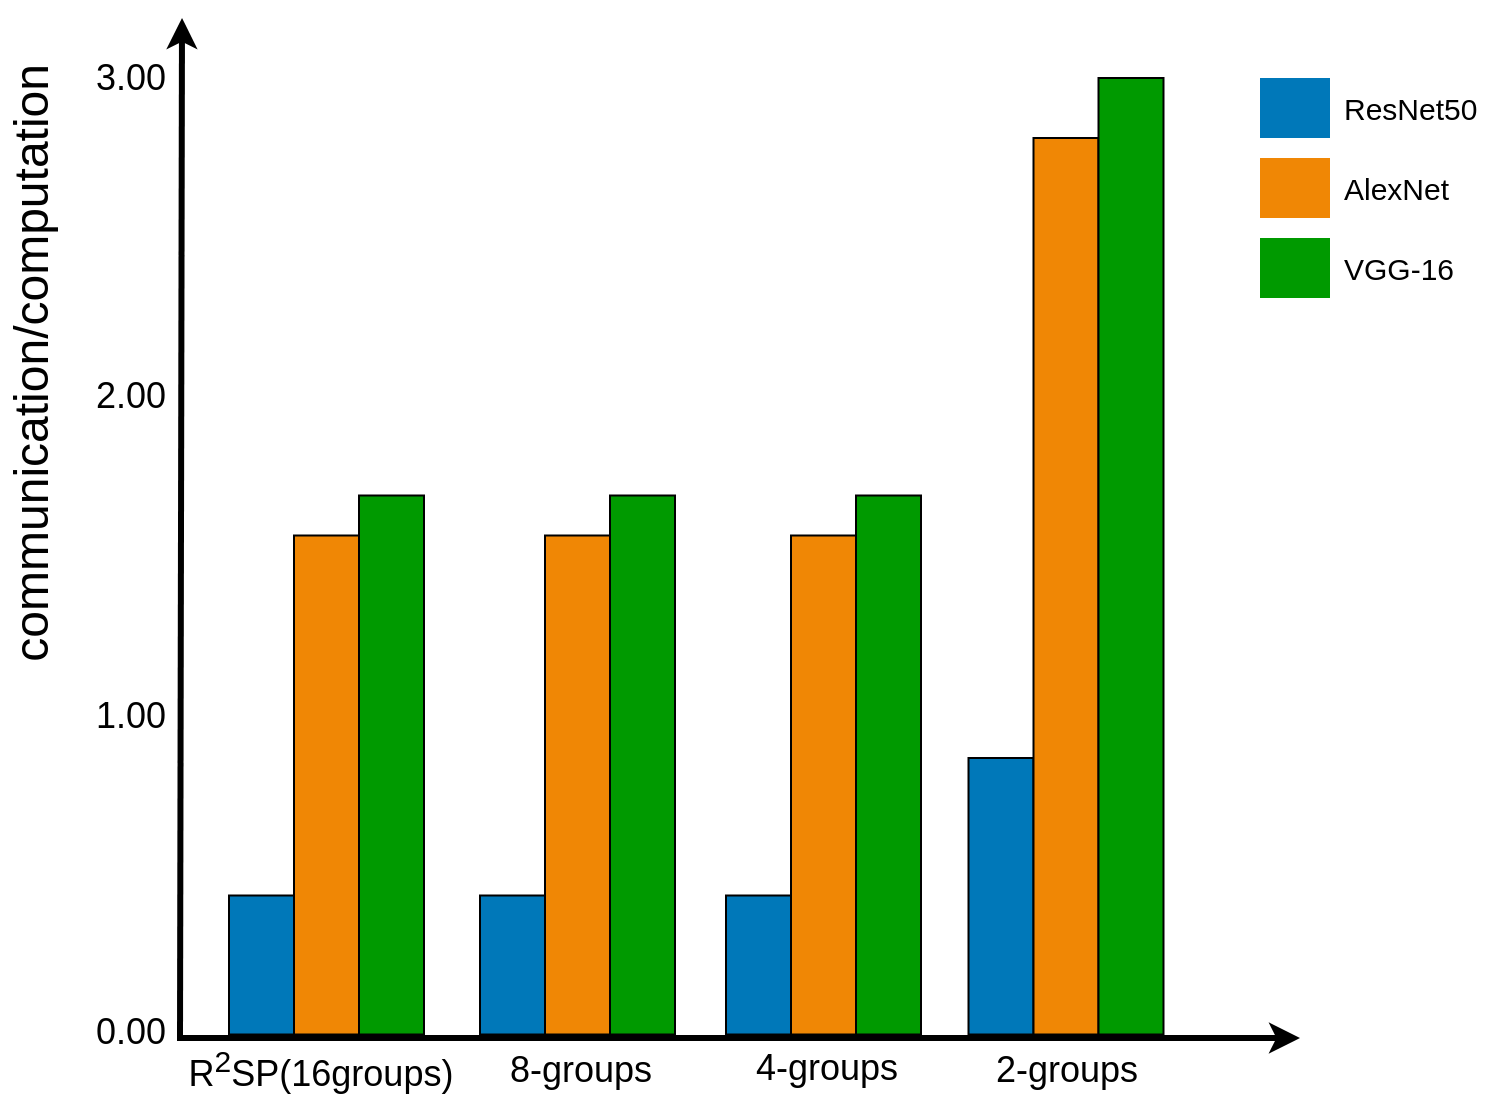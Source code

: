 <mxfile version="14.1.1" type="github">
  <diagram id="35s4OCsVY5bFKR_n7nO_" name="Page-1">
    <mxGraphModel dx="711" dy="1370" grid="1" gridSize="10" guides="1" tooltips="1" connect="1" arrows="1" fold="1" page="1" pageScale="1" pageWidth="827" pageHeight="1169" math="0" shadow="0">
      <root>
        <mxCell id="0" />
        <mxCell id="1" parent="0" />
        <mxCell id="LesvuERL6bsDx7-wBJUY-1" value="" style="edgeStyle=none;html=1;fontColor=#000000;strokeWidth=3;strokeColor=#000000;" edge="1" parent="1">
          <mxGeometry width="100" height="100" relative="1" as="geometry">
            <mxPoint x="2210" y="1600.5" as="sourcePoint" />
            <mxPoint x="2211" y="1090" as="targetPoint" />
          </mxGeometry>
        </mxCell>
        <mxCell id="LesvuERL6bsDx7-wBJUY-2" value="" style="edgeStyle=none;html=1;fontColor=#000000;strokeWidth=3;strokeColor=#000000;" edge="1" parent="1">
          <mxGeometry width="100" height="100" relative="1" as="geometry">
            <mxPoint x="2208.5" y="1600" as="sourcePoint" />
            <mxPoint x="2770" y="1600" as="targetPoint" />
          </mxGeometry>
        </mxCell>
        <mxCell id="LesvuERL6bsDx7-wBJUY-3" value="4-groups" style="text;spacingTop=-5;align=center;verticalAlign=middle;fontStyle=0;html=1;fontSize=18;points=[];strokeColor=none;" vertex="1" parent="1">
          <mxGeometry x="2473" y="1602.25" width="120" height="30" as="geometry" />
        </mxCell>
        <mxCell id="LesvuERL6bsDx7-wBJUY-4" value="2-groups" style="text;spacingTop=-5;align=center;verticalAlign=middle;fontStyle=0;html=1;fontSize=18;points=[];strokeColor=none;" vertex="1" parent="1">
          <mxGeometry x="2593" y="1603.25" width="120" height="30" as="geometry" />
        </mxCell>
        <mxCell id="LesvuERL6bsDx7-wBJUY-6" value="" style="whiteSpace=wrap;gradientColor=none;gradientDirection=east;strokeColor=none;html=1;fontColor=#23445d;fillColor=#009a00;" vertex="1" parent="1">
          <mxGeometry x="2750" y="1200" width="35.0" height="30.0" as="geometry" />
        </mxCell>
        <mxCell id="LesvuERL6bsDx7-wBJUY-7" value="" style="whiteSpace=wrap;gradientColor=none;gradientDirection=east;strokeColor=none;html=1;fontColor=#23445d;fillColor=#F08705;" vertex="1" parent="1">
          <mxGeometry x="2750.0" y="1160" width="35.0" height="30.0" as="geometry" />
        </mxCell>
        <mxCell id="LesvuERL6bsDx7-wBJUY-8" value="" style="whiteSpace=wrap;gradientColor=none;gradientDirection=east;strokeColor=none;html=1;fontColor=#23445d;fillColor=#0078b9;" vertex="1" parent="1">
          <mxGeometry x="2750" y="1120" width="35.0" height="30.0" as="geometry" />
        </mxCell>
        <mxCell id="LesvuERL6bsDx7-wBJUY-9" value="AlexNet" style="text;spacingTop=-5;html=1;points=[];fontSize=15;" vertex="1" parent="1">
          <mxGeometry x="2790" y="1165" width="80" height="20" as="geometry" />
        </mxCell>
        <mxCell id="LesvuERL6bsDx7-wBJUY-10" value="ResNet50" style="text;spacingTop=-5;html=1;points=[];fontSize=15;" vertex="1" parent="1">
          <mxGeometry x="2790" y="1125" width="80" height="20" as="geometry" />
        </mxCell>
        <mxCell id="LesvuERL6bsDx7-wBJUY-11" value="VGG-16&lt;br&gt;" style="text;spacingTop=-5;html=1;points=[];fontSize=15;" vertex="1" parent="1">
          <mxGeometry x="2790" y="1205" width="80" height="20" as="geometry" />
        </mxCell>
        <mxCell id="LesvuERL6bsDx7-wBJUY-12" value="communication/computation" style="text;spacingTop=-5;html=1;fontSize=24;fontStyle=0;points=[];textDirection=ltr;align=right;verticalAlign=top;horizontal=0;" vertex="1" parent="1">
          <mxGeometry x="2120" y="1112" width="80" height="20" as="geometry" />
        </mxCell>
        <mxCell id="LesvuERL6bsDx7-wBJUY-13" value="" style="rounded=0;whiteSpace=wrap;html=1;fillColor=#0078B9;" vertex="1" parent="1">
          <mxGeometry x="2483" y="1528.75" width="32.5" height="69.5" as="geometry" />
        </mxCell>
        <mxCell id="LesvuERL6bsDx7-wBJUY-14" value="2.00" style="text;spacingTop=-5;align=center;verticalAlign=middle;fontStyle=0;html=1;fontSize=18;points=[];labelBackgroundColor=none;labelBorderColor=none;rounded=0;" vertex="1" parent="1">
          <mxGeometry x="2170" y="1261" width="30" height="40" as="geometry" />
        </mxCell>
        <mxCell id="LesvuERL6bsDx7-wBJUY-15" value="1.00" style="text;spacingTop=-5;align=center;verticalAlign=middle;fontStyle=0;html=1;fontSize=18;points=[];labelBackgroundColor=none;labelBorderColor=none;rounded=0;" vertex="1" parent="1">
          <mxGeometry x="2170" y="1421" width="30" height="40" as="geometry" />
        </mxCell>
        <mxCell id="LesvuERL6bsDx7-wBJUY-16" value="0.00" style="text;spacingTop=-5;align=center;verticalAlign=middle;fontStyle=0;html=1;fontSize=18;points=[];labelBackgroundColor=none;labelBorderColor=none;rounded=0;" vertex="1" parent="1">
          <mxGeometry x="2170" y="1579.5" width="30" height="40" as="geometry" />
        </mxCell>
        <mxCell id="LesvuERL6bsDx7-wBJUY-17" value="" style="rounded=0;whiteSpace=wrap;html=1;fillColor=#F08705;" vertex="1" parent="1">
          <mxGeometry x="2515.5" y="1348.75" width="54.5" height="249.5" as="geometry" />
        </mxCell>
        <mxCell id="LesvuERL6bsDx7-wBJUY-18" value="" style="rounded=0;whiteSpace=wrap;html=1;fillColor=#009A00;" vertex="1" parent="1">
          <mxGeometry x="2548" y="1328.75" width="32.5" height="269.5" as="geometry" />
        </mxCell>
        <mxCell id="LesvuERL6bsDx7-wBJUY-19" value="" style="rounded=0;whiteSpace=wrap;html=1;fillColor=#0078B9;" vertex="1" parent="1">
          <mxGeometry x="2604.25" y="1460" width="32.5" height="138.25" as="geometry" />
        </mxCell>
        <mxCell id="LesvuERL6bsDx7-wBJUY-20" value="" style="rounded=0;whiteSpace=wrap;html=1;fillColor=#F08705;" vertex="1" parent="1">
          <mxGeometry x="2636.75" y="1150" width="32.5" height="448.25" as="geometry" />
        </mxCell>
        <mxCell id="LesvuERL6bsDx7-wBJUY-21" value="" style="rounded=0;whiteSpace=wrap;html=1;fillColor=#009A00;" vertex="1" parent="1">
          <mxGeometry x="2669.25" y="1120" width="32.5" height="478.25" as="geometry" />
        </mxCell>
        <mxCell id="LesvuERL6bsDx7-wBJUY-25" value="3.00" style="text;spacingTop=-5;align=center;verticalAlign=middle;fontStyle=0;html=1;fontSize=18;points=[];labelBackgroundColor=none;labelBorderColor=none;rounded=0;" vertex="1" parent="1">
          <mxGeometry x="2170" y="1102" width="30" height="40" as="geometry" />
        </mxCell>
        <mxCell id="LesvuERL6bsDx7-wBJUY-30" value="R&lt;sup&gt;2&lt;/sup&gt;SP(16groups)" style="text;spacingTop=-5;align=center;verticalAlign=middle;fontStyle=0;html=1;fontSize=18;points=[];strokeColor=none;" vertex="1" parent="1">
          <mxGeometry x="2220" y="1603.25" width="120" height="30" as="geometry" />
        </mxCell>
        <mxCell id="LesvuERL6bsDx7-wBJUY-31" value="" style="rounded=0;whiteSpace=wrap;html=1;fillColor=#0078B9;" vertex="1" parent="1">
          <mxGeometry x="2234.5" y="1528.75" width="32.5" height="69.5" as="geometry" />
        </mxCell>
        <mxCell id="LesvuERL6bsDx7-wBJUY-32" value="" style="rounded=0;whiteSpace=wrap;html=1;fillColor=#F08705;" vertex="1" parent="1">
          <mxGeometry x="2267" y="1348.75" width="32.5" height="249.5" as="geometry" />
        </mxCell>
        <mxCell id="LesvuERL6bsDx7-wBJUY-33" value="" style="rounded=0;whiteSpace=wrap;html=1;fillColor=#009A00;" vertex="1" parent="1">
          <mxGeometry x="2299.5" y="1328.75" width="32.5" height="269.5" as="geometry" />
        </mxCell>
        <mxCell id="LesvuERL6bsDx7-wBJUY-35" value="8-groups" style="text;spacingTop=-5;align=center;verticalAlign=middle;fontStyle=0;html=1;fontSize=18;points=[];strokeColor=none;" vertex="1" parent="1">
          <mxGeometry x="2350" y="1603.25" width="120" height="30" as="geometry" />
        </mxCell>
        <mxCell id="LesvuERL6bsDx7-wBJUY-36" value="" style="rounded=0;whiteSpace=wrap;html=1;fillColor=#0078B9;" vertex="1" parent="1">
          <mxGeometry x="2360" y="1528.75" width="32.5" height="69.5" as="geometry" />
        </mxCell>
        <mxCell id="LesvuERL6bsDx7-wBJUY-37" value="" style="rounded=0;whiteSpace=wrap;html=1;fillColor=#F08705;" vertex="1" parent="1">
          <mxGeometry x="2392.5" y="1348.75" width="54.5" height="249.5" as="geometry" />
        </mxCell>
        <mxCell id="LesvuERL6bsDx7-wBJUY-38" value="" style="rounded=0;whiteSpace=wrap;html=1;fillColor=#009A00;" vertex="1" parent="1">
          <mxGeometry x="2425" y="1328.75" width="32.5" height="269.5" as="geometry" />
        </mxCell>
      </root>
    </mxGraphModel>
  </diagram>
</mxfile>
